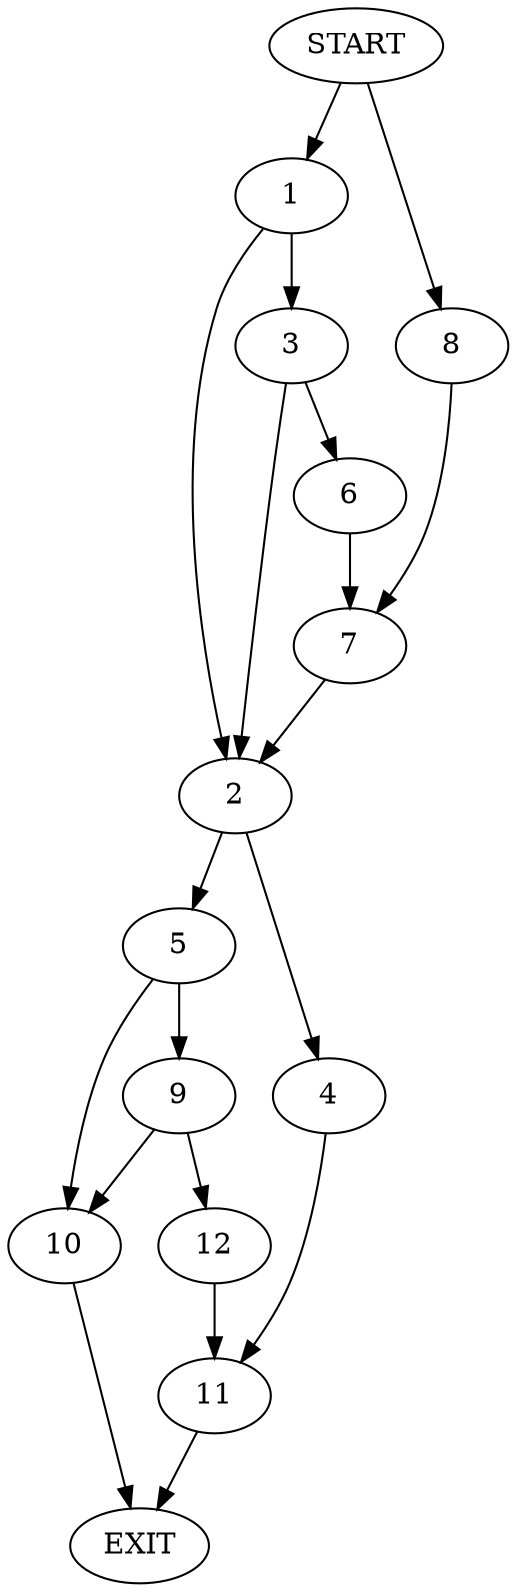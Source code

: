 digraph {
0 [label="START"];
1;
2;
3;
4;
5;
6;
7;
8;
9;
10;
11;
12;
13 [label="EXIT"];
0 -> 1;
1 -> 2;
1 -> 3;
2 -> 4;
2 -> 5;
3 -> 6;
3 -> 2;
6 -> 7;
7 -> 2;
0 -> 8;
8 -> 7;
5 -> 9;
5 -> 10;
4 -> 11;
11 -> 13;
9 -> 12;
9 -> 10;
10 -> 13;
12 -> 11;
}
